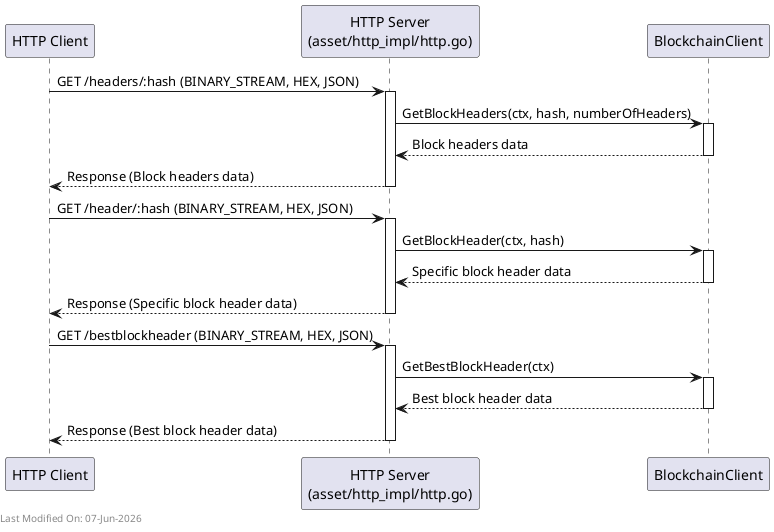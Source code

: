 @startuml
participant "HTTP Client" as Client
participant "HTTP Server\n(asset/http_impl/http.go)" as HTTPServer
participant "BlockchainClient" as Blockchain

' Block headers request
Client -> HTTPServer : GET /headers/:hash (BINARY_STREAM, HEX, JSON)
activate HTTPServer
HTTPServer -> Blockchain : GetBlockHeaders(ctx, hash, numberOfHeaders)
activate Blockchain
Blockchain --> HTTPServer : Block headers data
deactivate Blockchain
HTTPServer --> Client : Response (Block headers data)
deactivate HTTPServer

' Specific block header request
Client -> HTTPServer : GET /header/:hash (BINARY_STREAM, HEX, JSON)
activate HTTPServer
HTTPServer -> Blockchain : GetBlockHeader(ctx, hash)
activate Blockchain
Blockchain --> HTTPServer : Specific block header data
deactivate Blockchain
HTTPServer --> Client : Response (Specific block header data)
deactivate HTTPServer

' Best block header request
Client -> HTTPServer : GET /bestblockheader (BINARY_STREAM, HEX, JSON)
activate HTTPServer
HTTPServer -> Blockchain : GetBestBlockHeader(ctx)
activate Blockchain
Blockchain --> HTTPServer : Best block header data
deactivate Blockchain
HTTPServer --> Client : Response (Best block header data)
deactivate HTTPServer

left footer Last Modified On: %date("dd-MMM-yyyy")

@enduml

